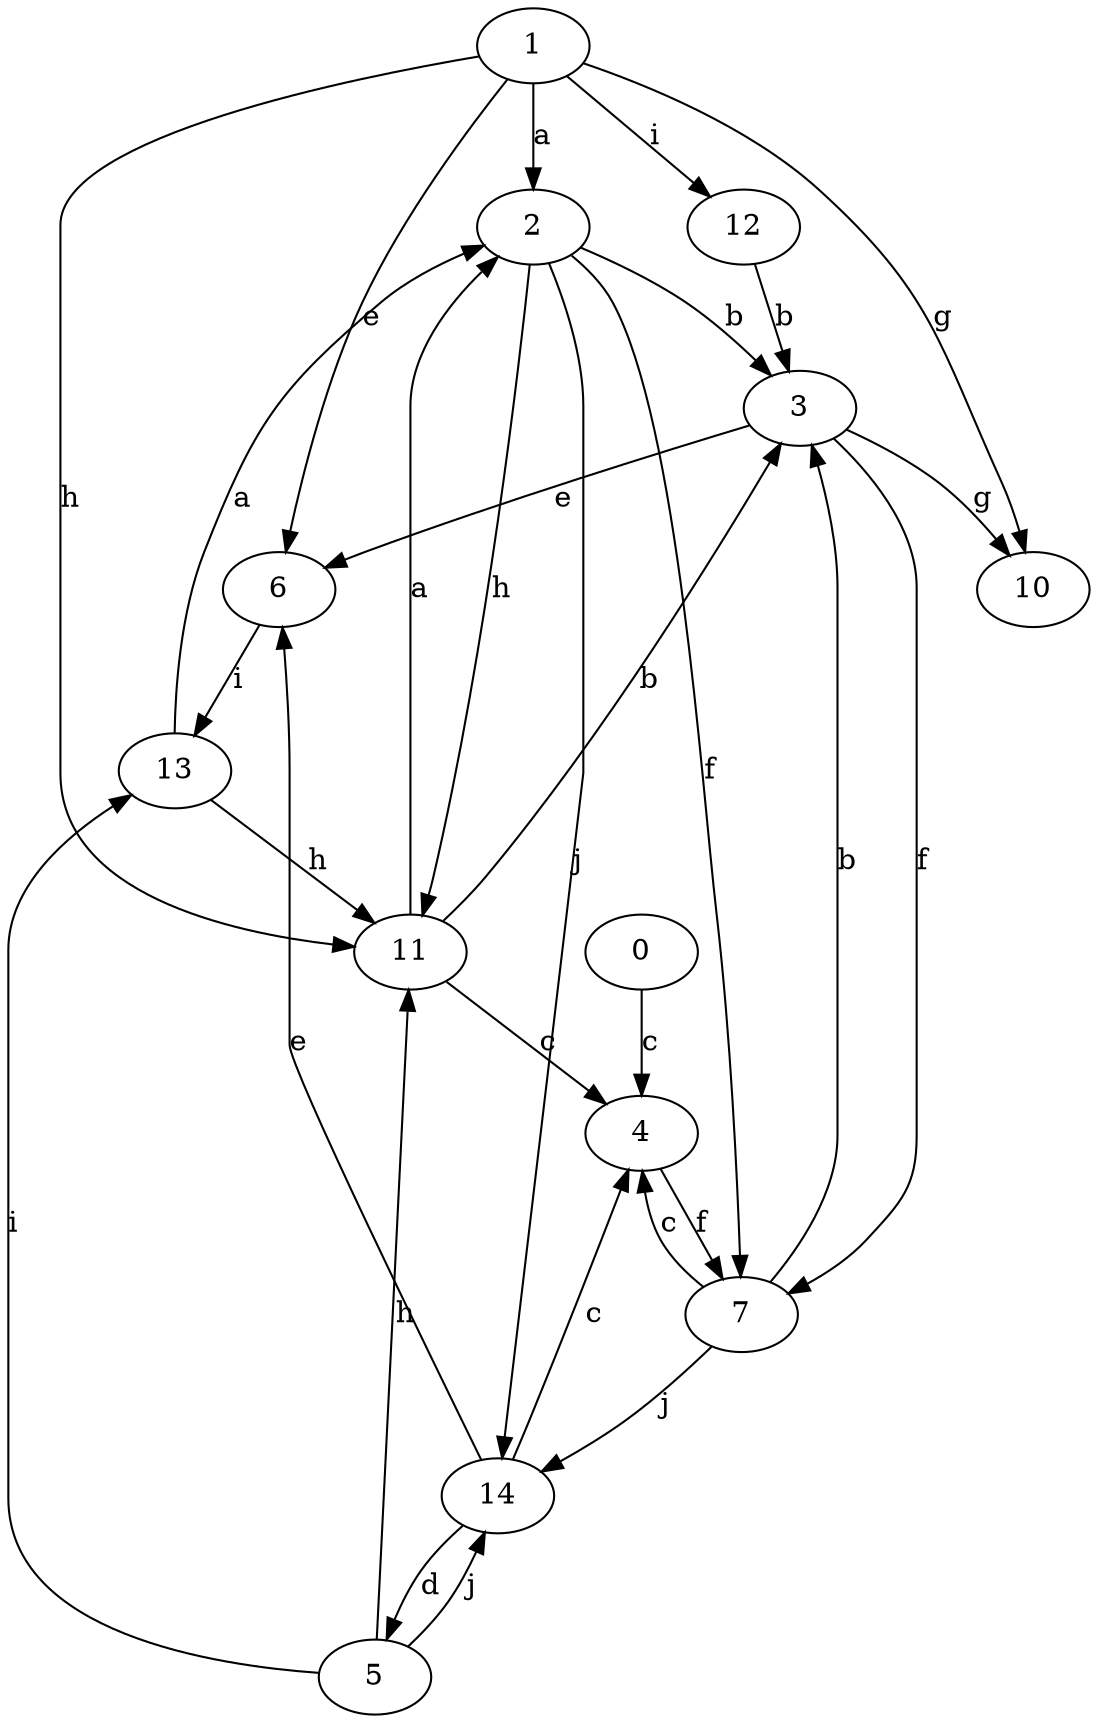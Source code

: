 strict digraph  {
1;
2;
3;
4;
5;
6;
7;
10;
11;
12;
13;
0;
14;
1 -> 2  [label=a];
1 -> 6  [label=e];
1 -> 10  [label=g];
1 -> 11  [label=h];
1 -> 12  [label=i];
2 -> 3  [label=b];
2 -> 7  [label=f];
2 -> 11  [label=h];
2 -> 14  [label=j];
3 -> 6  [label=e];
3 -> 7  [label=f];
3 -> 10  [label=g];
4 -> 7  [label=f];
5 -> 11  [label=h];
5 -> 13  [label=i];
5 -> 14  [label=j];
6 -> 13  [label=i];
7 -> 3  [label=b];
7 -> 4  [label=c];
7 -> 14  [label=j];
11 -> 2  [label=a];
11 -> 3  [label=b];
11 -> 4  [label=c];
12 -> 3  [label=b];
13 -> 2  [label=a];
13 -> 11  [label=h];
0 -> 4  [label=c];
14 -> 4  [label=c];
14 -> 5  [label=d];
14 -> 6  [label=e];
}
